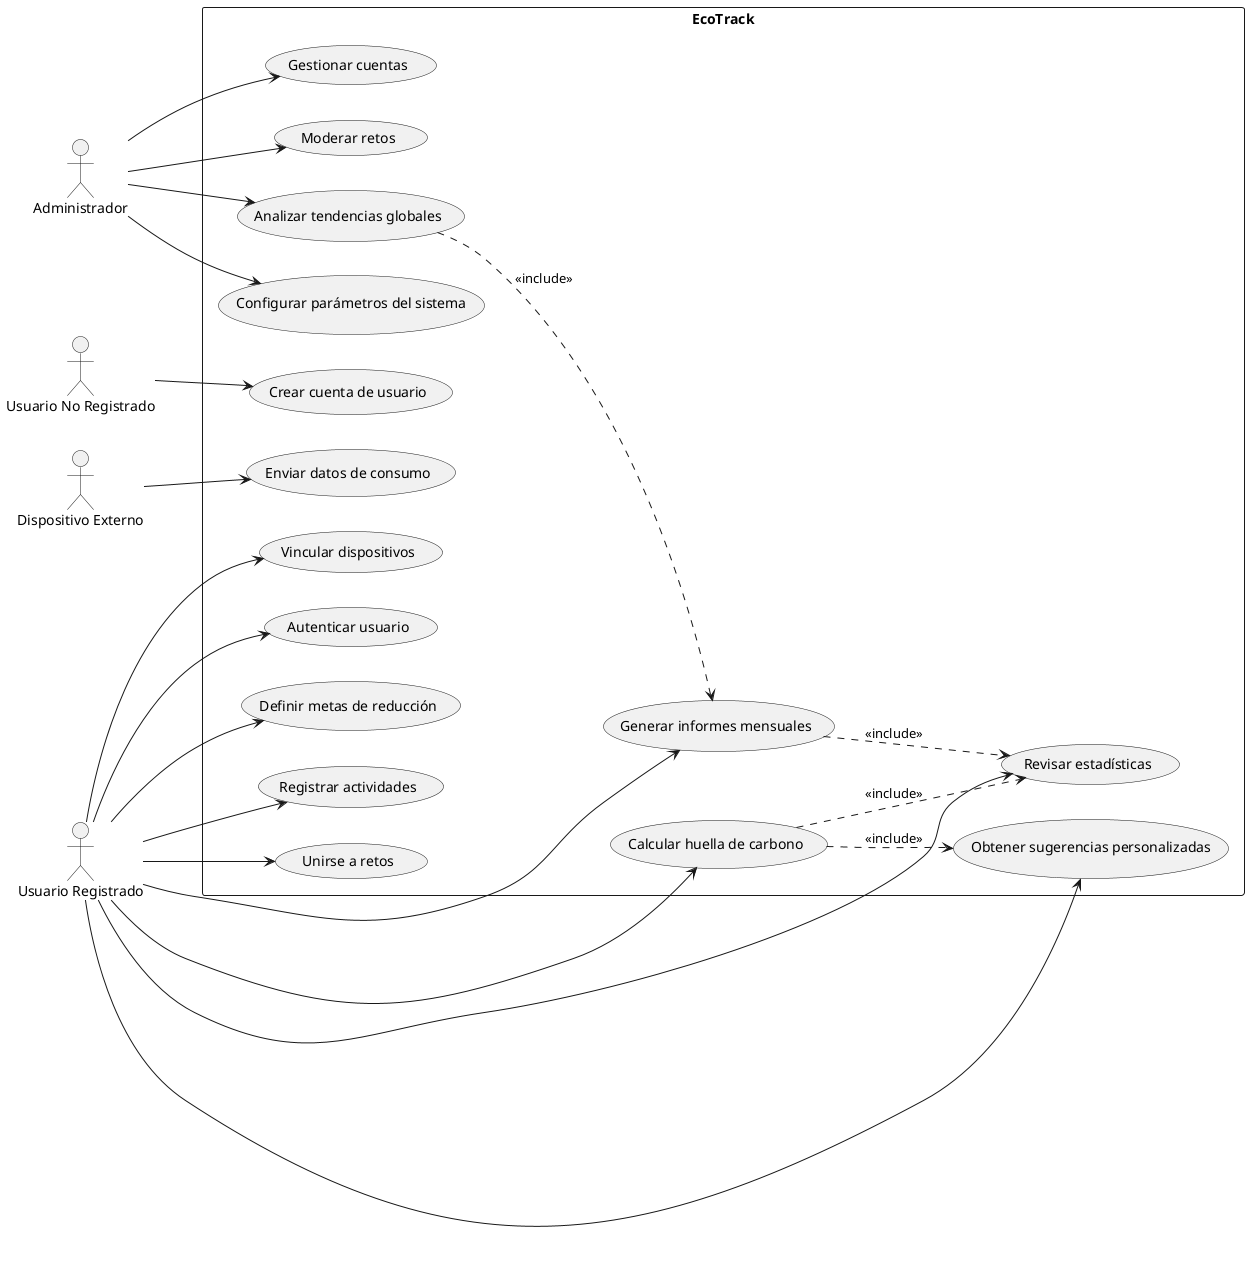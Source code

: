 @startuml
left to right direction
actor "Usuario No Registrado" as UNR
actor "Usuario Registrado" as UR
actor "Administrador" as ADM
actor "Dispositivo Externo" as DE

rectangle EcoTrack {
  usecase "Crear cuenta de usuario" as UC1
  usecase "Autenticar usuario" as UC2
  usecase "Calcular huella de carbono" as UC3
  usecase "Revisar estadísticas" as UC4
  usecase "Definir metas de reducción" as UC5
  usecase "Registrar actividades" as UC6
  usecase "Unirse a retos" as UC7
  usecase "Vincular dispositivos" as UC8
  usecase "Obtener sugerencias personalizadas" as UC9
  usecase "Generar informes mensuales" as UC10
  usecase "Gestionar cuentas" as UC11
  usecase "Moderar retos" as UC12
  usecase "Analizar tendencias globales" as UC13
  usecase "Enviar datos de consumo" as UC14
  usecase "Configurar parámetros del sistema" as UC15
}

UNR --> UC1
UR --> UC2
UR --> UC3
UR --> UC4
UR --> UC5
UR --> UC6
UR --> UC7
UR --> UC8
UR --> UC9
UR --> UC10
ADM --> UC11
ADM --> UC12
ADM --> UC13
ADM --> UC15
DE --> UC14

UC3 ..> UC4 : <<include>>
UC3 ..> UC9 : <<include>>
UC10 ..> UC4 : <<include>>
UC13 ..> UC10 : <<include>>
@enduml